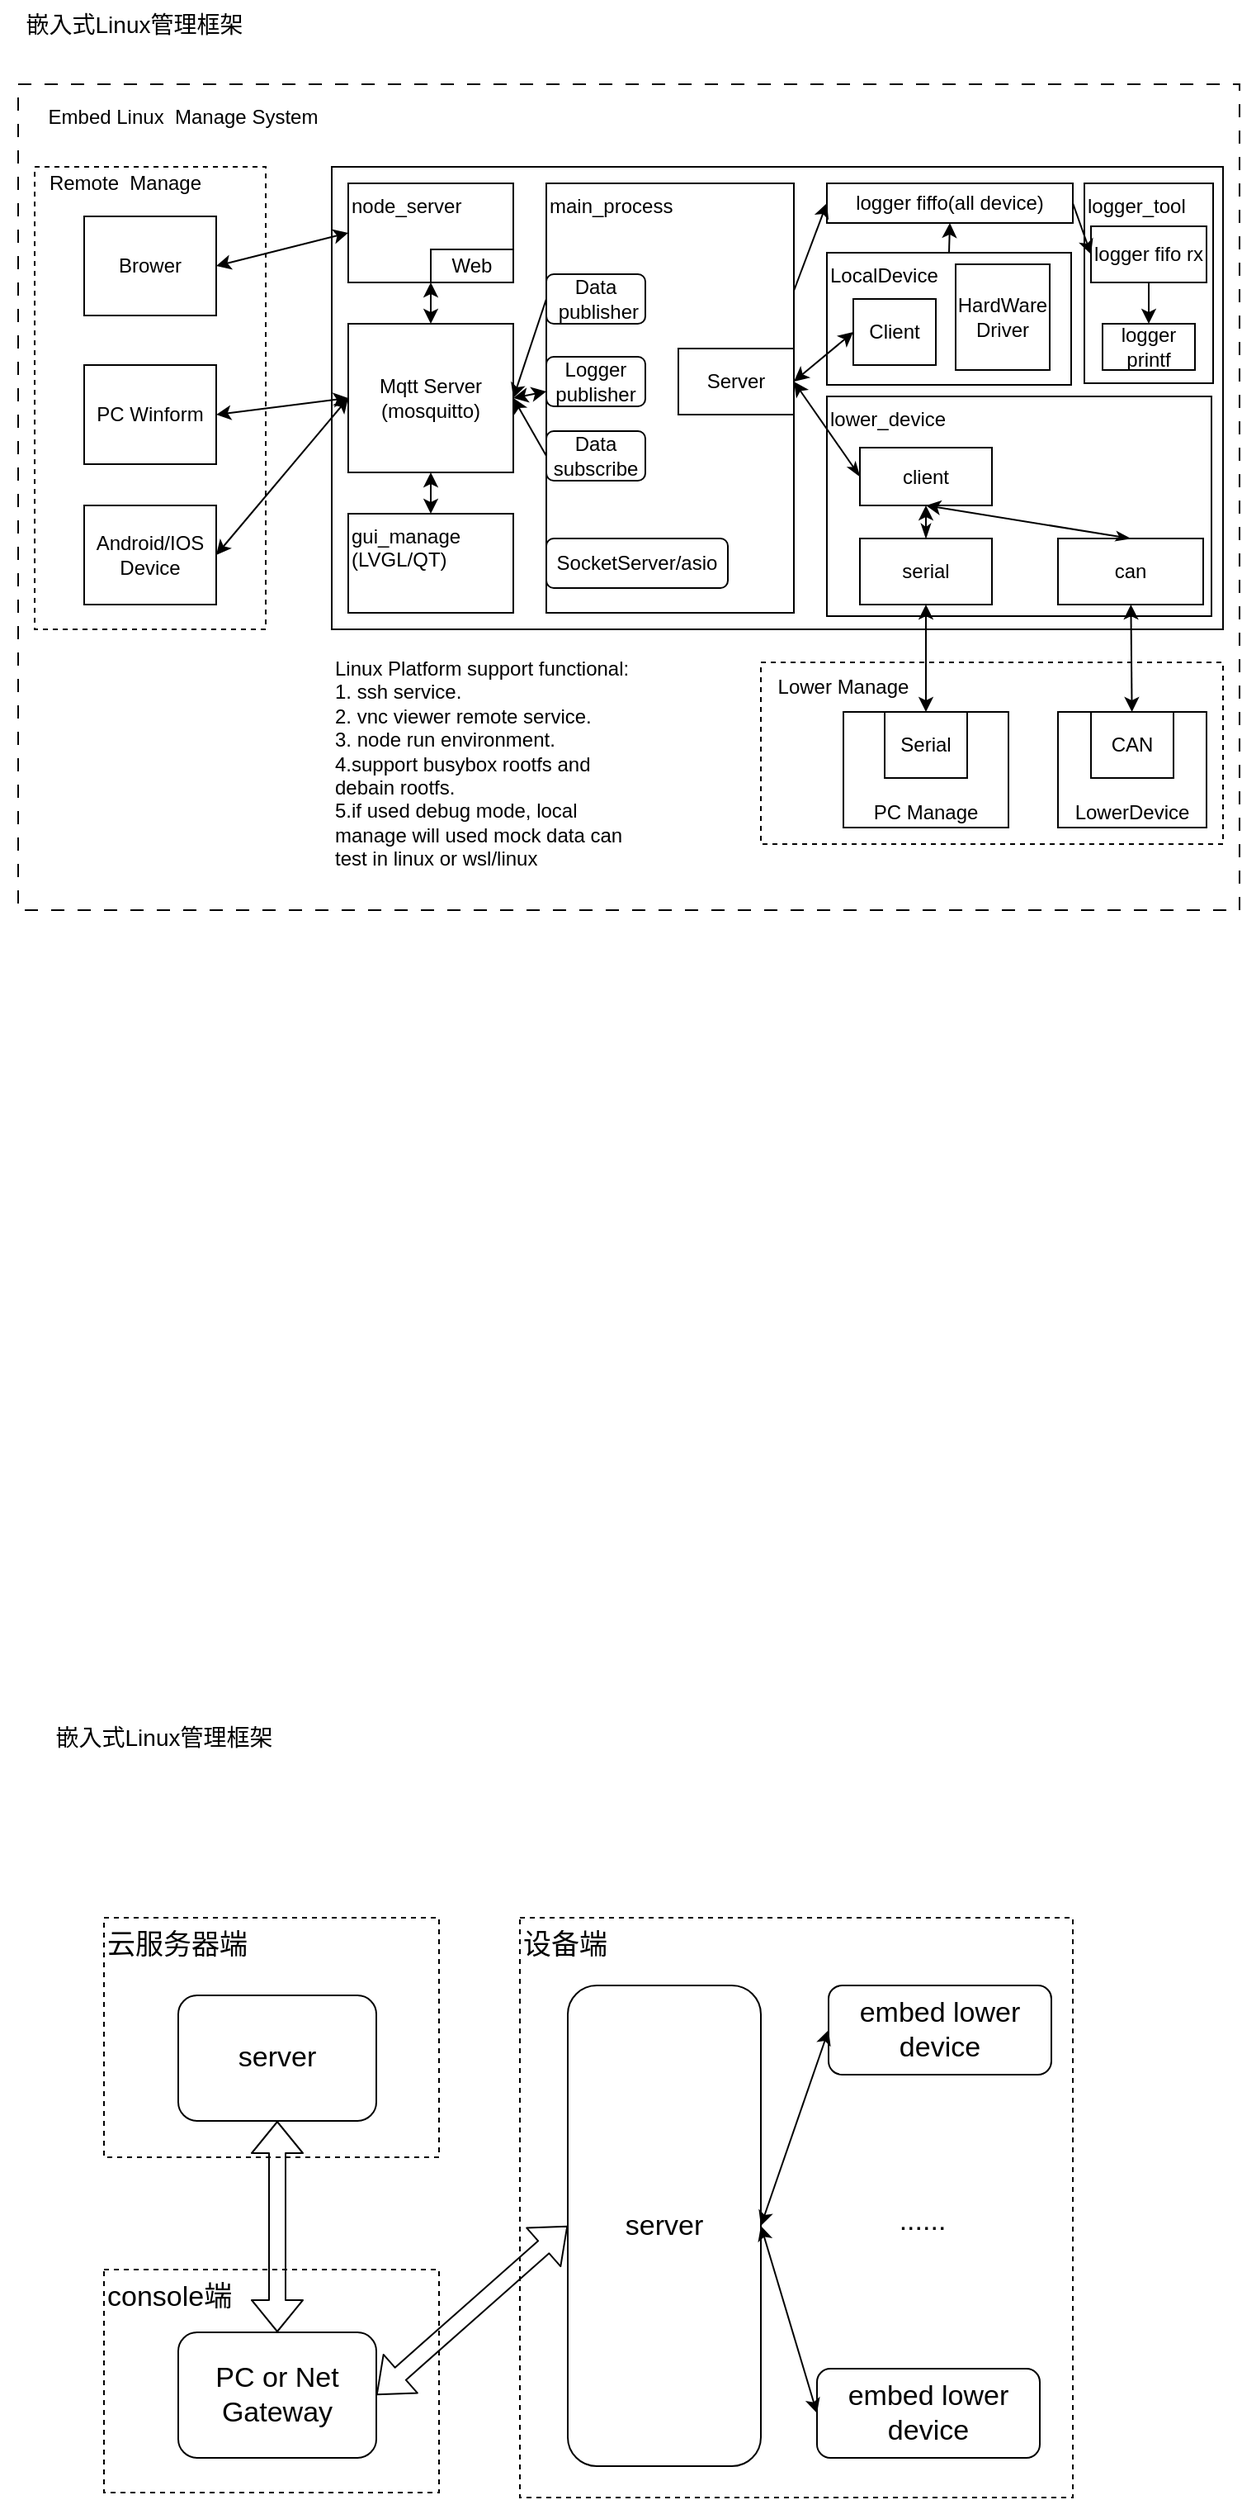 <mxfile>
    <diagram id="97HLYAoYRTmnaLsdLiow" name="MainFrameWork">
        <mxGraphModel dx="467" dy="383" grid="0" gridSize="10" guides="1" tooltips="1" connect="1" arrows="1" fold="1" page="1" pageScale="1" pageWidth="850" pageHeight="1100" math="0" shadow="0">
            <root>
                <mxCell id="0"/>
                <mxCell id="1" parent="0"/>
                <mxCell id="3ov01yCaxgP9tOThFG2V-108" value="" style="group" parent="1" vertex="1" connectable="0">
                    <mxGeometry x="905" y="192" width="740" height="500" as="geometry"/>
                </mxCell>
                <mxCell id="88" value="" style="rounded=0;whiteSpace=wrap;html=1;dashed=1;dashPattern=8 8;" parent="3ov01yCaxgP9tOThFG2V-108" vertex="1">
                    <mxGeometry width="740" height="500" as="geometry"/>
                </mxCell>
                <mxCell id="36" value="" style="rounded=0;whiteSpace=wrap;html=1;" parent="3ov01yCaxgP9tOThFG2V-108" vertex="1">
                    <mxGeometry x="190" y="50" width="540" height="280" as="geometry"/>
                </mxCell>
                <mxCell id="91" value="lower_device" style="rounded=0;whiteSpace=wrap;html=1;align=left;verticalAlign=top;" parent="3ov01yCaxgP9tOThFG2V-108" vertex="1">
                    <mxGeometry x="490" y="189" width="233" height="133" as="geometry"/>
                </mxCell>
                <mxCell id="77" value="" style="rounded=0;whiteSpace=wrap;html=1;dashed=1;" parent="3ov01yCaxgP9tOThFG2V-108" vertex="1">
                    <mxGeometry x="450" y="350" width="280" height="110" as="geometry"/>
                </mxCell>
                <mxCell id="74" value="" style="rounded=0;whiteSpace=wrap;html=1;dashed=1;" parent="3ov01yCaxgP9tOThFG2V-108" vertex="1">
                    <mxGeometry x="10" y="50" width="140" height="280" as="geometry"/>
                </mxCell>
                <mxCell id="3" value="main_process" style="rounded=0;whiteSpace=wrap;html=1;align=left;verticalAlign=top;" parent="3ov01yCaxgP9tOThFG2V-108" vertex="1">
                    <mxGeometry x="320" y="60" width="150" height="260" as="geometry"/>
                </mxCell>
                <mxCell id="4" value="LocalDevice" style="rounded=0;whiteSpace=wrap;html=1;align=left;verticalAlign=top;" parent="3ov01yCaxgP9tOThFG2V-108" vertex="1">
                    <mxGeometry x="490" y="102" width="148" height="80" as="geometry"/>
                </mxCell>
                <mxCell id="7" value="Server" style="rounded=0;whiteSpace=wrap;html=1;" parent="3ov01yCaxgP9tOThFG2V-108" vertex="1">
                    <mxGeometry x="400" y="160" width="70" height="40" as="geometry"/>
                </mxCell>
                <mxCell id="9" value="Client" style="rounded=0;whiteSpace=wrap;html=1;" parent="3ov01yCaxgP9tOThFG2V-108" vertex="1">
                    <mxGeometry x="506" y="130" width="50" height="40" as="geometry"/>
                </mxCell>
                <mxCell id="10" value="PC Manage" style="rounded=0;whiteSpace=wrap;html=1;align=center;verticalAlign=bottom;" parent="3ov01yCaxgP9tOThFG2V-108" vertex="1">
                    <mxGeometry x="500" y="380" width="100" height="70" as="geometry"/>
                </mxCell>
                <mxCell id="11" value="Serial" style="rounded=0;whiteSpace=wrap;html=1;" parent="3ov01yCaxgP9tOThFG2V-108" vertex="1">
                    <mxGeometry x="525" y="380" width="50" height="40" as="geometry"/>
                </mxCell>
                <mxCell id="12" value="serial" style="rounded=0;whiteSpace=wrap;html=1;" parent="3ov01yCaxgP9tOThFG2V-108" vertex="1">
                    <mxGeometry x="510" y="275" width="80" height="40" as="geometry"/>
                </mxCell>
                <mxCell id="14" value="" style="endArrow=classic;html=1;exitX=0.5;exitY=0;exitDx=0;exitDy=0;entryX=0.5;entryY=1;entryDx=0;entryDy=0;startArrow=classic;startFill=1;" parent="3ov01yCaxgP9tOThFG2V-108" source="10" target="12" edge="1">
                    <mxGeometry width="50" height="50" relative="1" as="geometry">
                        <mxPoint x="570" y="380" as="sourcePoint"/>
                        <mxPoint x="620" y="330" as="targetPoint"/>
                    </mxGeometry>
                </mxCell>
                <mxCell id="16" value="" style="endArrow=classic;html=1;exitX=0;exitY=0.5;exitDx=0;exitDy=0;entryX=1;entryY=0.5;entryDx=0;entryDy=0;endFill=1;startArrow=classic;startFill=1;" parent="3ov01yCaxgP9tOThFG2V-108" source="9" target="7" edge="1">
                    <mxGeometry width="50" height="50" relative="1" as="geometry">
                        <mxPoint x="570" y="350" as="sourcePoint"/>
                        <mxPoint x="620" y="300" as="targetPoint"/>
                    </mxGeometry>
                </mxCell>
                <mxCell id="19" value="Mqtt Server (mosquitto)" style="rounded=0;whiteSpace=wrap;html=1;" parent="3ov01yCaxgP9tOThFG2V-108" vertex="1">
                    <mxGeometry x="200" y="145" width="100" height="90" as="geometry"/>
                </mxCell>
                <mxCell id="21" value="Data&lt;br&gt;&amp;nbsp;publisher" style="rounded=1;whiteSpace=wrap;html=1;" parent="3ov01yCaxgP9tOThFG2V-108" vertex="1">
                    <mxGeometry x="320" y="115" width="60" height="30" as="geometry"/>
                </mxCell>
                <mxCell id="22" value="Data subscribe" style="rounded=1;whiteSpace=wrap;html=1;" parent="3ov01yCaxgP9tOThFG2V-108" vertex="1">
                    <mxGeometry x="320" y="210" width="60" height="30" as="geometry"/>
                </mxCell>
                <mxCell id="52" value="" style="edgeStyle=none;html=1;startArrow=classic;startFill=1;endArrow=classic;endFill=1;" parent="3ov01yCaxgP9tOThFG2V-108" source="24" target="19" edge="1">
                    <mxGeometry relative="1" as="geometry"/>
                </mxCell>
                <mxCell id="24" value="node_server" style="rounded=0;whiteSpace=wrap;html=1;verticalAlign=top;align=left;" parent="3ov01yCaxgP9tOThFG2V-108" vertex="1">
                    <mxGeometry x="200" y="60" width="100" height="60" as="geometry"/>
                </mxCell>
                <mxCell id="30" value="HardWare&lt;br&gt;Driver" style="rounded=0;whiteSpace=wrap;html=1;" parent="3ov01yCaxgP9tOThFG2V-108" vertex="1">
                    <mxGeometry x="568" y="109" width="57" height="64" as="geometry"/>
                </mxCell>
                <mxCell id="32" value="can" style="rounded=0;whiteSpace=wrap;html=1;" parent="3ov01yCaxgP9tOThFG2V-108" vertex="1">
                    <mxGeometry x="630" y="275" width="88" height="40" as="geometry"/>
                </mxCell>
                <mxCell id="42" value="LowerDevice" style="rounded=0;whiteSpace=wrap;html=1;align=center;verticalAlign=bottom;" parent="3ov01yCaxgP9tOThFG2V-108" vertex="1">
                    <mxGeometry x="630" y="380" width="90" height="70" as="geometry"/>
                </mxCell>
                <mxCell id="43" value="CAN" style="rounded=0;whiteSpace=wrap;html=1;" parent="3ov01yCaxgP9tOThFG2V-108" vertex="1">
                    <mxGeometry x="650" y="380" width="50" height="40" as="geometry"/>
                </mxCell>
                <mxCell id="89" value="" style="edgeStyle=none;html=1;startArrow=classic;startFill=1;" parent="3ov01yCaxgP9tOThFG2V-108" source="32" target="43" edge="1">
                    <mxGeometry relative="1" as="geometry"/>
                </mxCell>
                <mxCell id="47" value="" style="endArrow=classic;html=1;exitX=0;exitY=0.5;exitDx=0;exitDy=0;entryX=1;entryY=0.5;entryDx=0;entryDy=0;" parent="3ov01yCaxgP9tOThFG2V-108" source="21" target="19" edge="1">
                    <mxGeometry width="50" height="50" relative="1" as="geometry">
                        <mxPoint x="410" y="270" as="sourcePoint"/>
                        <mxPoint x="460" y="220" as="targetPoint"/>
                    </mxGeometry>
                </mxCell>
                <mxCell id="48" value="" style="endArrow=classic;html=1;exitX=0;exitY=0.5;exitDx=0;exitDy=0;entryX=1;entryY=0.5;entryDx=0;entryDy=0;" parent="3ov01yCaxgP9tOThFG2V-108" source="22" target="19" edge="1">
                    <mxGeometry width="50" height="50" relative="1" as="geometry">
                        <mxPoint x="410" y="270" as="sourcePoint"/>
                        <mxPoint x="300" y="250" as="targetPoint"/>
                    </mxGeometry>
                </mxCell>
                <mxCell id="49" value="Web" style="rounded=0;whiteSpace=wrap;html=1;" parent="3ov01yCaxgP9tOThFG2V-108" vertex="1">
                    <mxGeometry x="250" y="100" width="50" height="20" as="geometry"/>
                </mxCell>
                <mxCell id="53" value="gui_manage&lt;br&gt;(LVGL/QT)" style="rounded=0;whiteSpace=wrap;html=1;verticalAlign=top;align=left;" parent="3ov01yCaxgP9tOThFG2V-108" vertex="1">
                    <mxGeometry x="200" y="260" width="100" height="60" as="geometry"/>
                </mxCell>
                <mxCell id="58" value="" style="endArrow=classic;startArrow=classic;html=1;entryX=0.5;entryY=0;entryDx=0;entryDy=0;" parent="3ov01yCaxgP9tOThFG2V-108" source="19" target="53" edge="1">
                    <mxGeometry width="50" height="50" relative="1" as="geometry">
                        <mxPoint x="350" y="180" as="sourcePoint"/>
                        <mxPoint x="400" y="130" as="targetPoint"/>
                    </mxGeometry>
                </mxCell>
                <mxCell id="60" value="SocketServer/asio" style="rounded=1;whiteSpace=wrap;html=1;" parent="3ov01yCaxgP9tOThFG2V-108" vertex="1">
                    <mxGeometry x="320" y="275" width="110" height="30" as="geometry"/>
                </mxCell>
                <mxCell id="65" value="" style="edgeStyle=none;html=1;startArrow=classic;startFill=1;endArrow=classic;endFill=1;entryX=1;entryY=0.5;entryDx=0;entryDy=0;" parent="3ov01yCaxgP9tOThFG2V-108" source="64" target="19" edge="1">
                    <mxGeometry relative="1" as="geometry"/>
                </mxCell>
                <mxCell id="64" value="Logger&lt;br&gt;publisher" style="rounded=1;whiteSpace=wrap;html=1;" parent="3ov01yCaxgP9tOThFG2V-108" vertex="1">
                    <mxGeometry x="320" y="165" width="60" height="30" as="geometry"/>
                </mxCell>
                <mxCell id="68" value="Brower" style="rounded=0;whiteSpace=wrap;html=1;" parent="3ov01yCaxgP9tOThFG2V-108" vertex="1">
                    <mxGeometry x="40" y="80" width="80" height="60" as="geometry"/>
                </mxCell>
                <mxCell id="69" value="PC Winform" style="rounded=0;whiteSpace=wrap;html=1;" parent="3ov01yCaxgP9tOThFG2V-108" vertex="1">
                    <mxGeometry x="40" y="170" width="80" height="60" as="geometry"/>
                </mxCell>
                <mxCell id="70" value="Android/IOS Device" style="rounded=0;whiteSpace=wrap;html=1;" parent="3ov01yCaxgP9tOThFG2V-108" vertex="1">
                    <mxGeometry x="40" y="255" width="80" height="60" as="geometry"/>
                </mxCell>
                <mxCell id="71" value="" style="endArrow=classic;startArrow=classic;html=1;exitX=1;exitY=0.5;exitDx=0;exitDy=0;entryX=0;entryY=0.5;entryDx=0;entryDy=0;" parent="3ov01yCaxgP9tOThFG2V-108" source="68" target="24" edge="1">
                    <mxGeometry width="50" height="50" relative="1" as="geometry">
                        <mxPoint x="190" y="210" as="sourcePoint"/>
                        <mxPoint x="240" y="160" as="targetPoint"/>
                    </mxGeometry>
                </mxCell>
                <mxCell id="72" value="" style="endArrow=classic;startArrow=classic;html=1;exitX=1;exitY=0.5;exitDx=0;exitDy=0;entryX=0;entryY=0.5;entryDx=0;entryDy=0;" parent="3ov01yCaxgP9tOThFG2V-108" source="69" target="19" edge="1">
                    <mxGeometry width="50" height="50" relative="1" as="geometry">
                        <mxPoint x="190" y="210" as="sourcePoint"/>
                        <mxPoint x="240" y="160" as="targetPoint"/>
                    </mxGeometry>
                </mxCell>
                <mxCell id="73" value="" style="endArrow=classic;startArrow=classic;html=1;exitX=1;exitY=0.5;exitDx=0;exitDy=0;" parent="3ov01yCaxgP9tOThFG2V-108" source="70" edge="1">
                    <mxGeometry width="50" height="50" relative="1" as="geometry">
                        <mxPoint x="190" y="210" as="sourcePoint"/>
                        <mxPoint x="200" y="190" as="targetPoint"/>
                    </mxGeometry>
                </mxCell>
                <mxCell id="75" value="Remote&amp;nbsp; Manage" style="text;html=1;strokeColor=none;fillColor=none;align=center;verticalAlign=middle;whiteSpace=wrap;rounded=0;" parent="3ov01yCaxgP9tOThFG2V-108" vertex="1">
                    <mxGeometry x="10" y="50" width="110" height="20" as="geometry"/>
                </mxCell>
                <mxCell id="78" value="Lower Manage" style="text;html=1;strokeColor=none;fillColor=none;align=center;verticalAlign=middle;whiteSpace=wrap;rounded=0;" parent="3ov01yCaxgP9tOThFG2V-108" vertex="1">
                    <mxGeometry x="450" y="350" width="100" height="30" as="geometry"/>
                </mxCell>
                <mxCell id="82" value="Embed Linux&amp;nbsp; Manage System" style="text;html=1;strokeColor=none;fillColor=none;align=center;verticalAlign=middle;whiteSpace=wrap;rounded=0;dashed=1;" parent="3ov01yCaxgP9tOThFG2V-108" vertex="1">
                    <mxGeometry x="10" width="180" height="40" as="geometry"/>
                </mxCell>
                <mxCell id="87" value="Linux Platform support functional:&lt;br&gt;1. ssh service.&lt;br&gt;2. vnc viewer remote service.&lt;br&gt;3. node run environment.&lt;br&gt;4.support busybox rootfs and debain rootfs.&lt;br&gt;5.if used debug mode, local manage will used mock data can test in linux or wsl/linux&lt;br&gt;" style="text;html=1;strokeColor=none;fillColor=none;align=left;verticalAlign=top;whiteSpace=wrap;rounded=0;dashed=1;" parent="3ov01yCaxgP9tOThFG2V-108" vertex="1">
                    <mxGeometry x="190" y="340" width="190" height="140" as="geometry"/>
                </mxCell>
                <mxCell id="96" style="edgeStyle=none;html=1;exitX=0;exitY=0.5;exitDx=0;exitDy=0;entryX=1;entryY=0.5;entryDx=0;entryDy=0;startArrow=classicThin;startFill=1;" parent="3ov01yCaxgP9tOThFG2V-108" source="90" target="7" edge="1">
                    <mxGeometry relative="1" as="geometry"/>
                </mxCell>
                <mxCell id="90" value="client" style="rounded=0;whiteSpace=wrap;html=1;" parent="3ov01yCaxgP9tOThFG2V-108" vertex="1">
                    <mxGeometry x="510" y="220" width="80" height="35" as="geometry"/>
                </mxCell>
                <mxCell id="92" style="edgeStyle=none;html=1;exitX=0.5;exitY=0;exitDx=0;exitDy=0;entryX=0.5;entryY=1;entryDx=0;entryDy=0;startArrow=classicThin;startFill=1;" parent="3ov01yCaxgP9tOThFG2V-108" source="12" target="90" edge="1">
                    <mxGeometry relative="1" as="geometry"/>
                </mxCell>
                <mxCell id="98" value="logger_tool&lt;br&gt;" style="rounded=0;whiteSpace=wrap;html=1;align=left;verticalAlign=top;" parent="3ov01yCaxgP9tOThFG2V-108" vertex="1">
                    <mxGeometry x="646" y="60" width="78" height="121" as="geometry"/>
                </mxCell>
                <mxCell id="100" value="logger printf" style="rounded=0;whiteSpace=wrap;html=1;" parent="3ov01yCaxgP9tOThFG2V-108" vertex="1">
                    <mxGeometry x="657" y="145" width="56" height="28" as="geometry"/>
                </mxCell>
                <mxCell id="102" value="logger fiffo(all device)" style="rounded=0;whiteSpace=wrap;html=1;" parent="3ov01yCaxgP9tOThFG2V-108" vertex="1">
                    <mxGeometry x="490" y="60" width="149" height="24" as="geometry"/>
                </mxCell>
                <mxCell id="104" value="" style="edgeStyle=none;html=1;" parent="3ov01yCaxgP9tOThFG2V-108" source="103" target="100" edge="1">
                    <mxGeometry relative="1" as="geometry"/>
                </mxCell>
                <mxCell id="103" value="logger fifo rx" style="rounded=0;whiteSpace=wrap;html=1;" parent="3ov01yCaxgP9tOThFG2V-108" vertex="1">
                    <mxGeometry x="650" y="86" width="70" height="34" as="geometry"/>
                </mxCell>
                <mxCell id="105" value="" style="endArrow=classic;html=1;exitX=1;exitY=0.5;exitDx=0;exitDy=0;entryX=0;entryY=0.5;entryDx=0;entryDy=0;" parent="3ov01yCaxgP9tOThFG2V-108" source="102" target="103" edge="1">
                    <mxGeometry width="50" height="50" relative="1" as="geometry">
                        <mxPoint x="544" y="192" as="sourcePoint"/>
                        <mxPoint x="594" y="142" as="targetPoint"/>
                    </mxGeometry>
                </mxCell>
                <mxCell id="106" value="" style="endArrow=classic;html=1;exitX=0.5;exitY=0;exitDx=0;exitDy=0;entryX=0.5;entryY=1;entryDx=0;entryDy=0;" parent="3ov01yCaxgP9tOThFG2V-108" source="4" target="102" edge="1">
                    <mxGeometry width="50" height="50" relative="1" as="geometry">
                        <mxPoint x="544" y="192" as="sourcePoint"/>
                        <mxPoint x="594" y="142" as="targetPoint"/>
                    </mxGeometry>
                </mxCell>
                <mxCell id="107" value="" style="endArrow=classic;html=1;exitX=1;exitY=0.25;exitDx=0;exitDy=0;entryX=0;entryY=0.5;entryDx=0;entryDy=0;" parent="3ov01yCaxgP9tOThFG2V-108" source="3" target="102" edge="1">
                    <mxGeometry width="50" height="50" relative="1" as="geometry">
                        <mxPoint x="544" y="192" as="sourcePoint"/>
                        <mxPoint x="594" y="142" as="targetPoint"/>
                    </mxGeometry>
                </mxCell>
                <mxCell id="94" style="edgeStyle=none;html=1;exitX=0.5;exitY=0;exitDx=0;exitDy=0;entryX=0.5;entryY=1;entryDx=0;entryDy=0;startArrow=classicThin;startFill=1;" parent="3ov01yCaxgP9tOThFG2V-108" source="32" target="90" edge="1">
                    <mxGeometry relative="1" as="geometry"/>
                </mxCell>
                <mxCell id="3ov01yCaxgP9tOThFG2V-112" value="嵌入式Linux管理框架" style="text;html=1;strokeColor=none;fillColor=none;align=center;verticalAlign=middle;whiteSpace=wrap;rounded=0;fontSize=14;" parent="1" vertex="1">
                    <mxGeometry x="905" y="141" width="141" height="30" as="geometry"/>
                </mxCell>
                <mxCell id="3ov01yCaxgP9tOThFG2V-113" value="云服务器端" style="rounded=0;whiteSpace=wrap;html=1;fontSize=17;dashed=1;align=left;verticalAlign=top;fontStyle=0" parent="1" vertex="1">
                    <mxGeometry x="957" y="1302" width="203" height="145" as="geometry"/>
                </mxCell>
                <mxCell id="3ov01yCaxgP9tOThFG2V-115" value="server" style="rounded=1;whiteSpace=wrap;html=1;fontSize=17;fontStyle=0" parent="1" vertex="1">
                    <mxGeometry x="1002" y="1349" width="120" height="76" as="geometry"/>
                </mxCell>
                <mxCell id="3ov01yCaxgP9tOThFG2V-117" value="console端" style="rounded=0;whiteSpace=wrap;html=1;fontSize=17;dashed=1;align=left;verticalAlign=top;fontStyle=0" parent="1" vertex="1">
                    <mxGeometry x="957" y="1515" width="203" height="135" as="geometry"/>
                </mxCell>
                <mxCell id="3ov01yCaxgP9tOThFG2V-118" value="&lt;span style=&quot;font-size: 17px;&quot;&gt;PC or Net Gateway&lt;/span&gt;" style="rounded=1;whiteSpace=wrap;html=1;fontSize=17;fontStyle=0" parent="1" vertex="1">
                    <mxGeometry x="1002" y="1553" width="120" height="76" as="geometry"/>
                </mxCell>
                <mxCell id="3ov01yCaxgP9tOThFG2V-119" value="设备端" style="rounded=0;whiteSpace=wrap;html=1;fontSize=17;dashed=1;align=left;verticalAlign=top;fontStyle=0" parent="1" vertex="1">
                    <mxGeometry x="1209" y="1302" width="335" height="351" as="geometry"/>
                </mxCell>
                <mxCell id="3ov01yCaxgP9tOThFG2V-120" value="server" style="rounded=1;whiteSpace=wrap;html=1;fontSize=17;fontStyle=0" parent="1" vertex="1">
                    <mxGeometry x="1238" y="1343" width="117" height="291" as="geometry"/>
                </mxCell>
                <mxCell id="3ov01yCaxgP9tOThFG2V-121" value="embed lower device" style="rounded=1;whiteSpace=wrap;html=1;fontSize=17;fontStyle=0" parent="1" vertex="1">
                    <mxGeometry x="1396" y="1343" width="135" height="54" as="geometry"/>
                </mxCell>
                <mxCell id="3ov01yCaxgP9tOThFG2V-123" value="embed lower device" style="rounded=1;whiteSpace=wrap;html=1;fontSize=17;fontStyle=0" parent="1" vertex="1">
                    <mxGeometry x="1389" y="1575" width="135" height="54" as="geometry"/>
                </mxCell>
                <mxCell id="3ov01yCaxgP9tOThFG2V-125" value="......" style="text;html=1;strokeColor=none;fillColor=none;align=center;verticalAlign=middle;whiteSpace=wrap;rounded=0;fontSize=17;fontStyle=0" parent="1" vertex="1">
                    <mxGeometry x="1423" y="1471" width="60" height="30" as="geometry"/>
                </mxCell>
                <mxCell id="3ov01yCaxgP9tOThFG2V-127" value="" style="shape=flexArrow;endArrow=classic;startArrow=classic;html=1;fontSize=17;entryX=0.5;entryY=1;entryDx=0;entryDy=0;" parent="1" source="3ov01yCaxgP9tOThFG2V-118" target="3ov01yCaxgP9tOThFG2V-115" edge="1">
                    <mxGeometry width="100" height="100" relative="1" as="geometry">
                        <mxPoint x="863" y="1537" as="sourcePoint"/>
                        <mxPoint x="963" y="1437" as="targetPoint"/>
                    </mxGeometry>
                </mxCell>
                <mxCell id="3ov01yCaxgP9tOThFG2V-128" value="" style="shape=flexArrow;endArrow=classic;startArrow=classic;html=1;fontSize=17;exitX=1;exitY=0.5;exitDx=0;exitDy=0;entryX=0;entryY=0.5;entryDx=0;entryDy=0;" parent="1" source="3ov01yCaxgP9tOThFG2V-118" target="3ov01yCaxgP9tOThFG2V-120" edge="1">
                    <mxGeometry width="100" height="100" relative="1" as="geometry">
                        <mxPoint x="863" y="1537" as="sourcePoint"/>
                        <mxPoint x="1248" y="1489" as="targetPoint"/>
                    </mxGeometry>
                </mxCell>
                <mxCell id="3ov01yCaxgP9tOThFG2V-129" value="" style="endArrow=classic;startArrow=classic;html=1;fontSize=17;entryX=0;entryY=0.5;entryDx=0;entryDy=0;exitX=1;exitY=0.5;exitDx=0;exitDy=0;" parent="1" source="3ov01yCaxgP9tOThFG2V-120" target="3ov01yCaxgP9tOThFG2V-121" edge="1">
                    <mxGeometry width="50" height="50" relative="1" as="geometry">
                        <mxPoint x="888" y="1512" as="sourcePoint"/>
                        <mxPoint x="938" y="1462" as="targetPoint"/>
                    </mxGeometry>
                </mxCell>
                <mxCell id="3ov01yCaxgP9tOThFG2V-130" value="" style="endArrow=classic;startArrow=classic;html=1;fontSize=17;entryX=0;entryY=0.5;entryDx=0;entryDy=0;exitX=1;exitY=0.5;exitDx=0;exitDy=0;" parent="1" source="3ov01yCaxgP9tOThFG2V-120" target="3ov01yCaxgP9tOThFG2V-123" edge="1">
                    <mxGeometry width="50" height="50" relative="1" as="geometry">
                        <mxPoint x="888" y="1512" as="sourcePoint"/>
                        <mxPoint x="938" y="1462" as="targetPoint"/>
                    </mxGeometry>
                </mxCell>
                <mxCell id="3ov01yCaxgP9tOThFG2V-131" value="嵌入式Linux管理框架" style="text;html=1;strokeColor=none;fillColor=none;align=center;verticalAlign=middle;whiteSpace=wrap;rounded=0;fontSize=14;" parent="1" vertex="1">
                    <mxGeometry x="894" y="1178" width="199" height="30" as="geometry"/>
                </mxCell>
            </root>
        </mxGraphModel>
    </diagram>
    <diagram id="GkxDtE88crtYGHlinc6s" name="Logger流程">
        <mxGraphModel dx="995" dy="797" grid="1" gridSize="10" guides="1" tooltips="1" connect="1" arrows="1" fold="1" page="1" pageScale="1" pageWidth="850" pageHeight="1100" math="0" shadow="0">
            <root>
                <mxCell id="0"/>
                <mxCell id="1" parent="0"/>
                <mxCell id="zpnHHBPMRUaiMUG7heuJ-1" value="" style="endArrow=none;html=1;" parent="1" edge="1">
                    <mxGeometry width="50" height="50" relative="1" as="geometry">
                        <mxPoint x="269.5" y="590" as="sourcePoint"/>
                        <mxPoint x="269.5" y="160" as="targetPoint"/>
                    </mxGeometry>
                </mxCell>
                <mxCell id="zpnHHBPMRUaiMUG7heuJ-2" value="" style="endArrow=none;html=1;" parent="1" edge="1">
                    <mxGeometry width="50" height="50" relative="1" as="geometry">
                        <mxPoint x="430" y="590" as="sourcePoint"/>
                        <mxPoint x="430" y="160" as="targetPoint"/>
                    </mxGeometry>
                </mxCell>
                <mxCell id="zpnHHBPMRUaiMUG7heuJ-3" value="所有模块" style="text;html=1;strokeColor=none;fillColor=none;align=center;verticalAlign=middle;whiteSpace=wrap;rounded=0;" parent="1" vertex="1">
                    <mxGeometry x="240" y="120" width="60" height="30" as="geometry"/>
                </mxCell>
                <mxCell id="zpnHHBPMRUaiMUG7heuJ-4" value="LoggerTool" style="text;html=1;strokeColor=none;fillColor=none;align=center;verticalAlign=middle;whiteSpace=wrap;rounded=0;" parent="1" vertex="1">
                    <mxGeometry x="390" y="120" width="80" height="30" as="geometry"/>
                </mxCell>
                <mxCell id="zpnHHBPMRUaiMUG7heuJ-6" value="" style="endArrow=none;html=1;" parent="1" edge="1">
                    <mxGeometry width="50" height="50" relative="1" as="geometry">
                        <mxPoint x="590" y="590" as="sourcePoint"/>
                        <mxPoint x="590" y="160" as="targetPoint"/>
                    </mxGeometry>
                </mxCell>
                <mxCell id="zpnHHBPMRUaiMUG7heuJ-7" value="PC或Socket控制器" style="text;html=1;strokeColor=none;fillColor=none;align=center;verticalAlign=middle;whiteSpace=wrap;rounded=0;" parent="1" vertex="1">
                    <mxGeometry x="550" y="120" width="110" height="30" as="geometry"/>
                </mxCell>
                <mxCell id="zpnHHBPMRUaiMUG7heuJ-23" value="" style="endArrow=classic;html=1;startArrow=none;startFill=0;endFill=1;" parent="1" edge="1">
                    <mxGeometry width="50" height="50" relative="1" as="geometry">
                        <mxPoint x="270" y="280" as="sourcePoint"/>
                        <mxPoint x="430" y="280" as="targetPoint"/>
                    </mxGeometry>
                </mxCell>
                <mxCell id="zpnHHBPMRUaiMUG7heuJ-27" value="" style="endArrow=none;startArrow=none;html=1;dashed=1;startFill=0;endFill=0;exitX=1;exitY=0.5;exitDx=0;exitDy=0;" parent="1" source="zpnHHBPMRUaiMUG7heuJ-4" edge="1">
                    <mxGeometry width="50" height="50" relative="1" as="geometry">
                        <mxPoint x="460" y="135" as="sourcePoint"/>
                        <mxPoint x="550" y="135" as="targetPoint"/>
                    </mxGeometry>
                </mxCell>
                <mxCell id="zpnHHBPMRUaiMUG7heuJ-28" value="" style="endArrow=none;html=1;dashed=1;entryX=0;entryY=0.5;entryDx=0;entryDy=0;exitX=1;exitY=0.5;exitDx=0;exitDy=0;" parent="1" source="zpnHHBPMRUaiMUG7heuJ-3" target="zpnHHBPMRUaiMUG7heuJ-4" edge="1">
                    <mxGeometry width="50" height="50" relative="1" as="geometry">
                        <mxPoint x="370" y="320" as="sourcePoint"/>
                        <mxPoint x="420" y="270" as="targetPoint"/>
                    </mxGeometry>
                </mxCell>
                <mxCell id="zpnHHBPMRUaiMUG7heuJ-30" value="" style="curved=1;endArrow=classic;html=1;" parent="1" edge="1">
                    <mxGeometry width="50" height="50" relative="1" as="geometry">
                        <mxPoint x="430" y="160" as="sourcePoint"/>
                        <mxPoint x="430" y="200" as="targetPoint"/>
                        <Array as="points">
                            <mxPoint x="450" y="160"/>
                            <mxPoint x="450" y="190"/>
                        </Array>
                    </mxGeometry>
                </mxCell>
                <mxCell id="zpnHHBPMRUaiMUG7heuJ-31" value="以读的方式创建fifo" style="text;html=1;strokeColor=none;fillColor=none;align=center;verticalAlign=middle;whiteSpace=wrap;rounded=0;" parent="1" vertex="1">
                    <mxGeometry x="450" y="160" width="80" height="30" as="geometry"/>
                </mxCell>
                <mxCell id="zpnHHBPMRUaiMUG7heuJ-34" value="" style="curved=1;endArrow=classic;html=1;" parent="1" edge="1">
                    <mxGeometry width="50" height="50" relative="1" as="geometry">
                        <mxPoint x="430" y="210" as="sourcePoint"/>
                        <mxPoint x="430" y="250" as="targetPoint"/>
                        <Array as="points">
                            <mxPoint x="450" y="210"/>
                            <mxPoint x="450" y="240"/>
                        </Array>
                    </mxGeometry>
                </mxCell>
                <mxCell id="zpnHHBPMRUaiMUG7heuJ-35" value="创建socket服务器" style="text;html=1;strokeColor=none;fillColor=none;align=center;verticalAlign=middle;whiteSpace=wrap;rounded=0;" parent="1" vertex="1">
                    <mxGeometry x="450" y="210" width="100" height="30" as="geometry"/>
                </mxCell>
                <mxCell id="zpnHHBPMRUaiMUG7heuJ-38" value="以写的方式打开fifo" style="text;html=1;strokeColor=none;fillColor=none;align=center;verticalAlign=middle;whiteSpace=wrap;rounded=0;" parent="1" vertex="1">
                    <mxGeometry x="300" y="250" width="110" height="30" as="geometry"/>
                </mxCell>
                <mxCell id="zpnHHBPMRUaiMUG7heuJ-39" value="" style="curved=1;endArrow=classic;html=1;" parent="1" edge="1">
                    <mxGeometry width="50" height="50" relative="1" as="geometry">
                        <mxPoint x="270" y="290" as="sourcePoint"/>
                        <mxPoint x="270" y="330" as="targetPoint"/>
                        <Array as="points">
                            <mxPoint x="290" y="290"/>
                            <mxPoint x="290" y="320"/>
                        </Array>
                    </mxGeometry>
                </mxCell>
                <mxCell id="zpnHHBPMRUaiMUG7heuJ-40" value="产生logger数据" style="text;html=1;strokeColor=none;fillColor=none;align=center;verticalAlign=middle;whiteSpace=wrap;rounded=0;" parent="1" vertex="1">
                    <mxGeometry x="290" y="290" width="90" height="30" as="geometry"/>
                </mxCell>
                <mxCell id="zpnHHBPMRUaiMUG7heuJ-41" value="" style="endArrow=classic;html=1;startArrow=none;startFill=0;endFill=1;" parent="1" edge="1">
                    <mxGeometry width="50" height="50" relative="1" as="geometry">
                        <mxPoint x="270" y="360" as="sourcePoint"/>
                        <mxPoint x="430" y="360" as="targetPoint"/>
                    </mxGeometry>
                </mxCell>
                <mxCell id="zpnHHBPMRUaiMUG7heuJ-42" value="数据写入FIFO" style="text;html=1;strokeColor=none;fillColor=none;align=center;verticalAlign=middle;whiteSpace=wrap;rounded=0;" parent="1" vertex="1">
                    <mxGeometry x="300" y="330" width="90" height="30" as="geometry"/>
                </mxCell>
                <mxCell id="zpnHHBPMRUaiMUG7heuJ-45" value="" style="curved=1;endArrow=classic;html=1;" parent="1" edge="1">
                    <mxGeometry width="50" height="50" relative="1" as="geometry">
                        <mxPoint x="430" y="360" as="sourcePoint"/>
                        <mxPoint x="430" y="400" as="targetPoint"/>
                        <Array as="points">
                            <mxPoint x="450" y="360"/>
                            <mxPoint x="450" y="390"/>
                        </Array>
                    </mxGeometry>
                </mxCell>
                <mxCell id="zpnHHBPMRUaiMUG7heuJ-46" value="读取FIFO数据" style="text;html=1;strokeColor=none;fillColor=none;align=center;verticalAlign=middle;whiteSpace=wrap;rounded=0;" parent="1" vertex="1">
                    <mxGeometry x="450" y="360" width="90" height="30" as="geometry"/>
                </mxCell>
                <mxCell id="zpnHHBPMRUaiMUG7heuJ-47" value="" style="endArrow=none;html=1;startArrow=classic;startFill=1;endFill=0;" parent="1" edge="1">
                    <mxGeometry width="50" height="50" relative="1" as="geometry">
                        <mxPoint x="430" y="440" as="sourcePoint"/>
                        <mxPoint x="590" y="440" as="targetPoint"/>
                    </mxGeometry>
                </mxCell>
                <mxCell id="zpnHHBPMRUaiMUG7heuJ-48" value="建立web连接" style="text;html=1;strokeColor=none;fillColor=none;align=center;verticalAlign=middle;whiteSpace=wrap;rounded=0;" parent="1" vertex="1">
                    <mxGeometry x="460" y="410" width="90" height="30" as="geometry"/>
                </mxCell>
                <mxCell id="zpnHHBPMRUaiMUG7heuJ-49" value="" style="endArrow=classic;html=1;startArrow=none;startFill=0;endFill=1;" parent="1" edge="1">
                    <mxGeometry width="50" height="50" relative="1" as="geometry">
                        <mxPoint x="430" y="490" as="sourcePoint"/>
                        <mxPoint x="590" y="490" as="targetPoint"/>
                    </mxGeometry>
                </mxCell>
                <mxCell id="zpnHHBPMRUaiMUG7heuJ-50" value="通过socket发送数据" style="text;html=1;strokeColor=none;fillColor=none;align=center;verticalAlign=middle;whiteSpace=wrap;rounded=0;" parent="1" vertex="1">
                    <mxGeometry x="440" y="460" width="130" height="30" as="geometry"/>
                </mxCell>
                <mxCell id="zpnHHBPMRUaiMUG7heuJ-51" value="" style="endArrow=classic;html=1;startArrow=none;startFill=0;endFill=1;" parent="1" edge="1">
                    <mxGeometry width="50" height="50" relative="1" as="geometry">
                        <mxPoint x="430" y="530" as="sourcePoint"/>
                        <mxPoint x="590" y="530" as="targetPoint"/>
                    </mxGeometry>
                </mxCell>
                <mxCell id="zpnHHBPMRUaiMUG7heuJ-52" value="通过调试串口发送数据" style="text;html=1;strokeColor=none;fillColor=none;align=center;verticalAlign=middle;whiteSpace=wrap;rounded=0;" parent="1" vertex="1">
                    <mxGeometry x="440" y="500" width="130" height="30" as="geometry"/>
                </mxCell>
                <mxCell id="zpnHHBPMRUaiMUG7heuJ-53" value="" style="curved=1;endArrow=classic;html=1;" parent="1" edge="1">
                    <mxGeometry width="50" height="50" relative="1" as="geometry">
                        <mxPoint x="430" y="400" as="sourcePoint"/>
                        <mxPoint x="430" y="490" as="targetPoint"/>
                        <Array as="points">
                            <mxPoint x="410" y="420"/>
                            <mxPoint x="420" y="470"/>
                        </Array>
                    </mxGeometry>
                </mxCell>
                <mxCell id="zpnHHBPMRUaiMUG7heuJ-54" value="" style="curved=1;endArrow=classic;html=1;" parent="1" edge="1">
                    <mxGeometry width="50" height="50" relative="1" as="geometry">
                        <mxPoint x="420" y="400" as="sourcePoint"/>
                        <mxPoint x="430" y="530" as="targetPoint"/>
                        <Array as="points">
                            <mxPoint x="440" y="400"/>
                            <mxPoint x="390" y="400"/>
                            <mxPoint x="380" y="520"/>
                        </Array>
                    </mxGeometry>
                </mxCell>
                <mxCell id="zpnHHBPMRUaiMUG7heuJ-55" value="连接" style="text;html=1;strokeColor=none;fillColor=none;align=center;verticalAlign=middle;whiteSpace=wrap;rounded=0;" parent="1" vertex="1">
                    <mxGeometry x="390" y="445" width="20" height="30" as="geometry"/>
                </mxCell>
                <mxCell id="zpnHHBPMRUaiMUG7heuJ-56" value="未连接" style="text;html=1;strokeColor=none;fillColor=none;align=center;verticalAlign=middle;whiteSpace=wrap;rounded=0;" parent="1" vertex="1">
                    <mxGeometry x="360" y="430" width="20" height="60" as="geometry"/>
                </mxCell>
                <mxCell id="FvqIGmHXlZ88CQS9xZLu-1" value="logger发送流程" style="text;html=1;strokeColor=none;fillColor=none;align=center;verticalAlign=middle;whiteSpace=wrap;rounded=0;fontSize=14;" vertex="1" parent="1">
                    <mxGeometry x="140" y="60" width="130" height="50" as="geometry"/>
                </mxCell>
            </root>
        </mxGraphModel>
    </diagram>
</mxfile>
